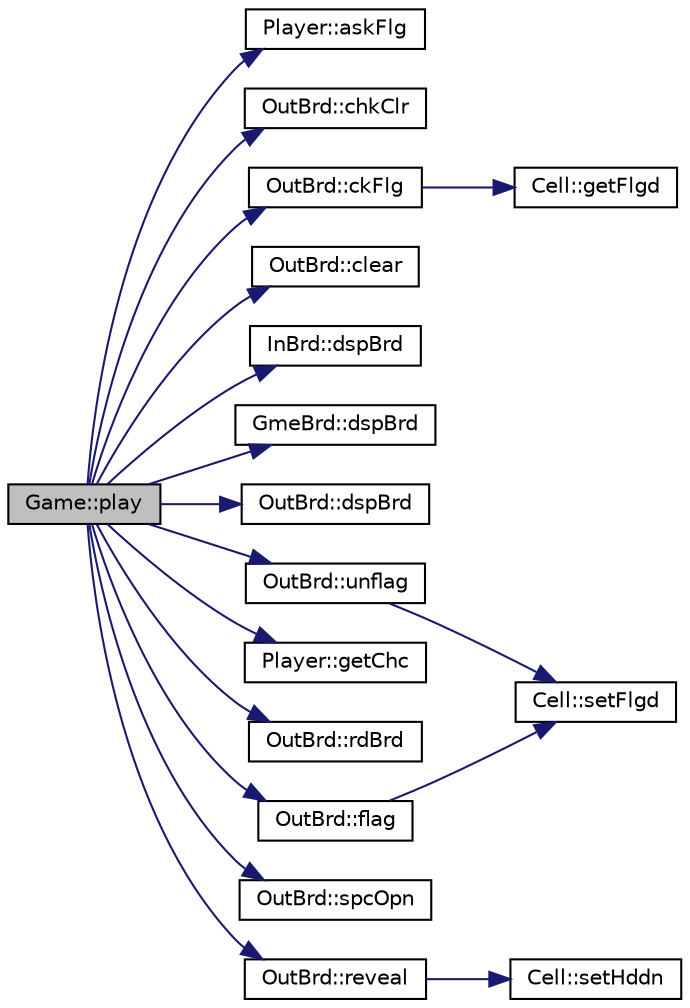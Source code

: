 digraph "Game::play"
{
 // INTERACTIVE_SVG=YES
 // LATEX_PDF_SIZE
  edge [fontname="Helvetica",fontsize="10",labelfontname="Helvetica",labelfontsize="10"];
  node [fontname="Helvetica",fontsize="10",shape=record];
  rankdir="LR";
  Node1 [label="Game::play",height=0.2,width=0.4,color="black", fillcolor="grey75", style="filled", fontcolor="black",tooltip=" "];
  Node1 -> Node2 [color="midnightblue",fontsize="10",style="solid",fontname="Helvetica"];
  Node2 [label="Player::askFlg",height=0.2,width=0.4,color="black", fillcolor="white", style="filled",URL="$d8/d53/class_player.html#a2d07cc5039ccd5fe1af4dec145b7d717",tooltip=" "];
  Node1 -> Node3 [color="midnightblue",fontsize="10",style="solid",fontname="Helvetica"];
  Node3 [label="OutBrd::chkClr",height=0.2,width=0.4,color="black", fillcolor="white", style="filled",URL="$d0/df1/class_out_brd.html#a80ed53ea4a4ae752786cdc729cb4838f",tooltip=" "];
  Node1 -> Node4 [color="midnightblue",fontsize="10",style="solid",fontname="Helvetica"];
  Node4 [label="OutBrd::ckFlg",height=0.2,width=0.4,color="black", fillcolor="white", style="filled",URL="$d0/df1/class_out_brd.html#aa92302a7d20fb2e20522e37ed48be906",tooltip=" "];
  Node4 -> Node5 [color="midnightblue",fontsize="10",style="solid",fontname="Helvetica"];
  Node5 [label="Cell::getFlgd",height=0.2,width=0.4,color="black", fillcolor="white", style="filled",URL="$dd/d11/class_cell.html#a8692c2ff9061eeefd7355c2003ca376e",tooltip=" "];
  Node1 -> Node6 [color="midnightblue",fontsize="10",style="solid",fontname="Helvetica"];
  Node6 [label="OutBrd::clear",height=0.2,width=0.4,color="black", fillcolor="white", style="filled",URL="$d0/df1/class_out_brd.html#a82fca8e5252ad0300a663f07d2c8783d",tooltip=" "];
  Node1 -> Node7 [color="midnightblue",fontsize="10",style="solid",fontname="Helvetica"];
  Node7 [label="InBrd::dspBrd",height=0.2,width=0.4,color="black", fillcolor="white", style="filled",URL="$de/db8/class_in_brd.html#aa6d18ae85e12c4315b32f79830ab7719",tooltip=" "];
  Node1 -> Node8 [color="midnightblue",fontsize="10",style="solid",fontname="Helvetica"];
  Node8 [label="GmeBrd::dspBrd",height=0.2,width=0.4,color="black", fillcolor="white", style="filled",URL="$d7/d12/class_gme_brd.html#a5b068f96bc311c6d2e7b1f7e2d5fe4e0",tooltip=" "];
  Node1 -> Node9 [color="midnightblue",fontsize="10",style="solid",fontname="Helvetica"];
  Node9 [label="OutBrd::dspBrd",height=0.2,width=0.4,color="black", fillcolor="white", style="filled",URL="$d0/df1/class_out_brd.html#a07ad712503dc56ce0c4a94b625c4780a",tooltip=" "];
  Node1 -> Node10 [color="midnightblue",fontsize="10",style="solid",fontname="Helvetica"];
  Node10 [label="OutBrd::flag",height=0.2,width=0.4,color="black", fillcolor="white", style="filled",URL="$d0/df1/class_out_brd.html#aae382b8a171780c274e67a49328ef4d5",tooltip=" "];
  Node10 -> Node11 [color="midnightblue",fontsize="10",style="solid",fontname="Helvetica"];
  Node11 [label="Cell::setFlgd",height=0.2,width=0.4,color="black", fillcolor="white", style="filled",URL="$dd/d11/class_cell.html#aa190ef553aef63dda30047619b39fe7a",tooltip=" "];
  Node1 -> Node12 [color="midnightblue",fontsize="10",style="solid",fontname="Helvetica"];
  Node12 [label="Player::getChc",height=0.2,width=0.4,color="black", fillcolor="white", style="filled",URL="$d8/d53/class_player.html#ac0410e4338e9abaa3173836a10547343",tooltip=" "];
  Node1 -> Node13 [color="midnightblue",fontsize="10",style="solid",fontname="Helvetica"];
  Node13 [label="OutBrd::rdBrd",height=0.2,width=0.4,color="black", fillcolor="white", style="filled",URL="$d0/df1/class_out_brd.html#a0af7ee8eef4871714011bc8f4e9971a6",tooltip=" "];
  Node1 -> Node14 [color="midnightblue",fontsize="10",style="solid",fontname="Helvetica"];
  Node14 [label="OutBrd::reveal",height=0.2,width=0.4,color="black", fillcolor="white", style="filled",URL="$d0/df1/class_out_brd.html#a4c07c984330c7d56eacb3154f41b731a",tooltip=" "];
  Node14 -> Node15 [color="midnightblue",fontsize="10",style="solid",fontname="Helvetica"];
  Node15 [label="Cell::setHddn",height=0.2,width=0.4,color="black", fillcolor="white", style="filled",URL="$dd/d11/class_cell.html#a89a43f48ffb2aacaf5961e46fd78e197",tooltip=" "];
  Node1 -> Node16 [color="midnightblue",fontsize="10",style="solid",fontname="Helvetica"];
  Node16 [label="OutBrd::spcOpn",height=0.2,width=0.4,color="black", fillcolor="white", style="filled",URL="$d0/df1/class_out_brd.html#af35a0c9f121c0b2dddf81e88304343b7",tooltip=" "];
  Node1 -> Node17 [color="midnightblue",fontsize="10",style="solid",fontname="Helvetica"];
  Node17 [label="OutBrd::unflag",height=0.2,width=0.4,color="black", fillcolor="white", style="filled",URL="$d0/df1/class_out_brd.html#ab33baa2658c6ccd009b3043fe389d0c4",tooltip=" "];
  Node17 -> Node11 [color="midnightblue",fontsize="10",style="solid",fontname="Helvetica"];
}
